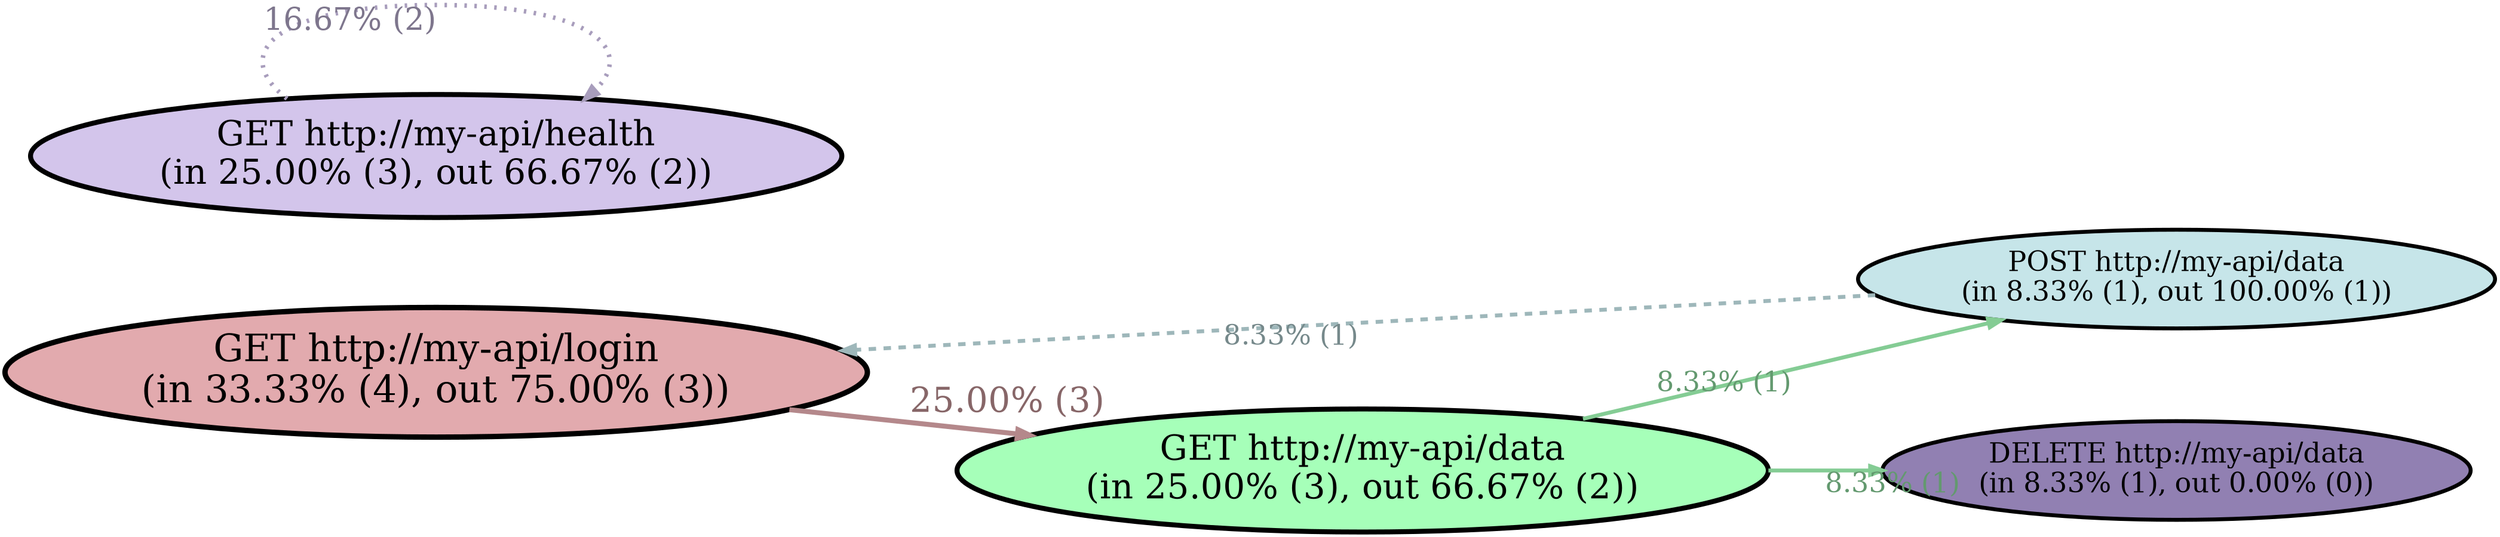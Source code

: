 digraph apathy_graph {
    nodesep=1.0;
    rankdir=LR;
    ranksep=1.0;

    subgraph s0 {
        rank = same;
        r0 [label="GET http://my-api/login\n(in 33.33% (4), out 75.00% (3))", fontsize=30, style=filled, fillcolor="#e2aaae", penwidth=4.309401];
        r1 [label="GET http://my-api/health\n(in 25.00% (3), out 66.67% (2))", fontsize=28, style=filled, fillcolor="#d3c5eb", penwidth=4.000000];
    }

    subgraph s1 {
        rank = same;
        r2 [label="GET http://my-api/data\n(in 25.00% (3), out 66.67% (2))", fontsize=28, style=filled, fillcolor="#a6ffb9", penwidth=4.000000];
    }

    subgraph s2 {
        rank = same;
        r3 [label="POST http://my-api/data\n(in 8.33% (1), out 100.00% (1))", fontsize=22, style=filled, fillcolor="#c6e5e9", penwidth=3.154701];
        r4 [label="DELETE http://my-api/data\n(in 8.33% (1), out 0.00% (0))", fontsize=22, style=filled, fillcolor="#9180b2", penwidth=3.154701];
    }

    r0 -> r2 [xlabel="25.00% (3)", fontsize=28, style="solid", color="#b4888b", fontcolor="#876668", penwidth=4.000000];
    r1 -> r1 [xlabel="16.67% (2)", fontsize=25, style="dotted", color="#a89dbc", fontcolor="#7e768d", penwidth=3.632993];
    r2 -> r3 [xlabel="8.33% (1)", fontsize=22, style="solid", color="#84cc94", fontcolor="#63996f", penwidth=3.154701];
    r2 -> r4 [xlabel="8.33% (1)", fontsize=22, style="solid", color="#84cc94", fontcolor="#63996f", penwidth=3.154701];
    r3 -> r0 [xlabel="8.33% (1)", fontsize=22, style="dashed", color="#9eb7ba", fontcolor="#76898b", penwidth=3.154701];
}
